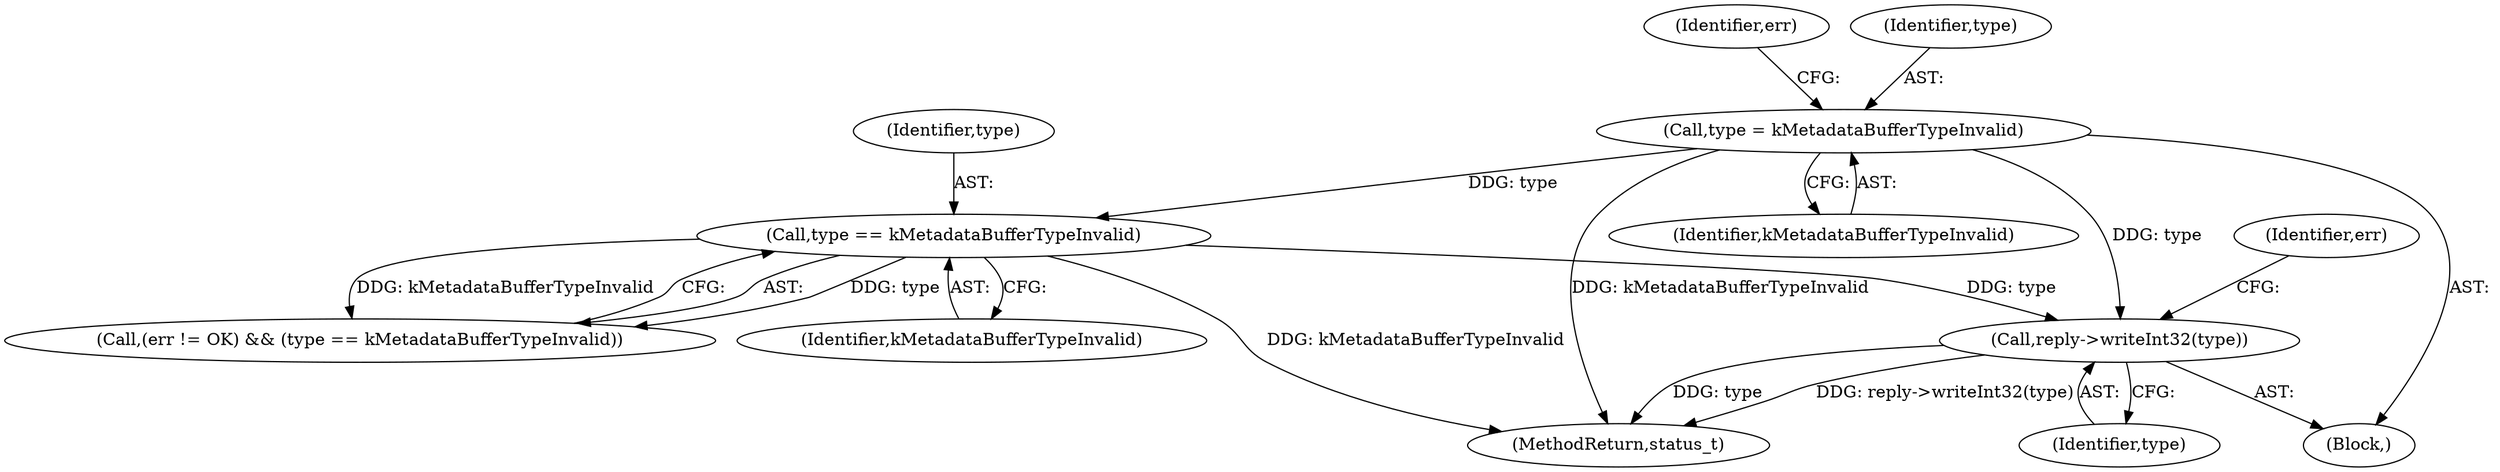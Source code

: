 digraph "0_Android_db829699d3293f254a7387894303451a91278986@API" {
"1000837" [label="(Call,reply->writeInt32(type))"];
"1000812" [label="(Call,type = kMetadataBufferTypeInvalid)"];
"1000830" [label="(Call,type == kMetadataBufferTypeInvalid)"];
"1001364" [label="(MethodReturn,status_t)"];
"1000830" [label="(Call,type == kMetadataBufferTypeInvalid)"];
"1000837" [label="(Call,reply->writeInt32(type))"];
"1000814" [label="(Identifier,kMetadataBufferTypeInvalid)"];
"1000826" [label="(Call,(err != OK) && (type == kMetadataBufferTypeInvalid))"];
"1000832" [label="(Identifier,kMetadataBufferTypeInvalid)"];
"1000831" [label="(Identifier,type)"];
"1000795" [label="(Block,)"];
"1000840" [label="(Identifier,err)"];
"1000812" [label="(Call,type = kMetadataBufferTypeInvalid)"];
"1000817" [label="(Identifier,err)"];
"1000813" [label="(Identifier,type)"];
"1000838" [label="(Identifier,type)"];
"1000837" -> "1000795"  [label="AST: "];
"1000837" -> "1000838"  [label="CFG: "];
"1000838" -> "1000837"  [label="AST: "];
"1000840" -> "1000837"  [label="CFG: "];
"1000837" -> "1001364"  [label="DDG: type"];
"1000837" -> "1001364"  [label="DDG: reply->writeInt32(type)"];
"1000812" -> "1000837"  [label="DDG: type"];
"1000830" -> "1000837"  [label="DDG: type"];
"1000812" -> "1000795"  [label="AST: "];
"1000812" -> "1000814"  [label="CFG: "];
"1000813" -> "1000812"  [label="AST: "];
"1000814" -> "1000812"  [label="AST: "];
"1000817" -> "1000812"  [label="CFG: "];
"1000812" -> "1001364"  [label="DDG: kMetadataBufferTypeInvalid"];
"1000812" -> "1000830"  [label="DDG: type"];
"1000830" -> "1000826"  [label="AST: "];
"1000830" -> "1000832"  [label="CFG: "];
"1000831" -> "1000830"  [label="AST: "];
"1000832" -> "1000830"  [label="AST: "];
"1000826" -> "1000830"  [label="CFG: "];
"1000830" -> "1001364"  [label="DDG: kMetadataBufferTypeInvalid"];
"1000830" -> "1000826"  [label="DDG: type"];
"1000830" -> "1000826"  [label="DDG: kMetadataBufferTypeInvalid"];
}
